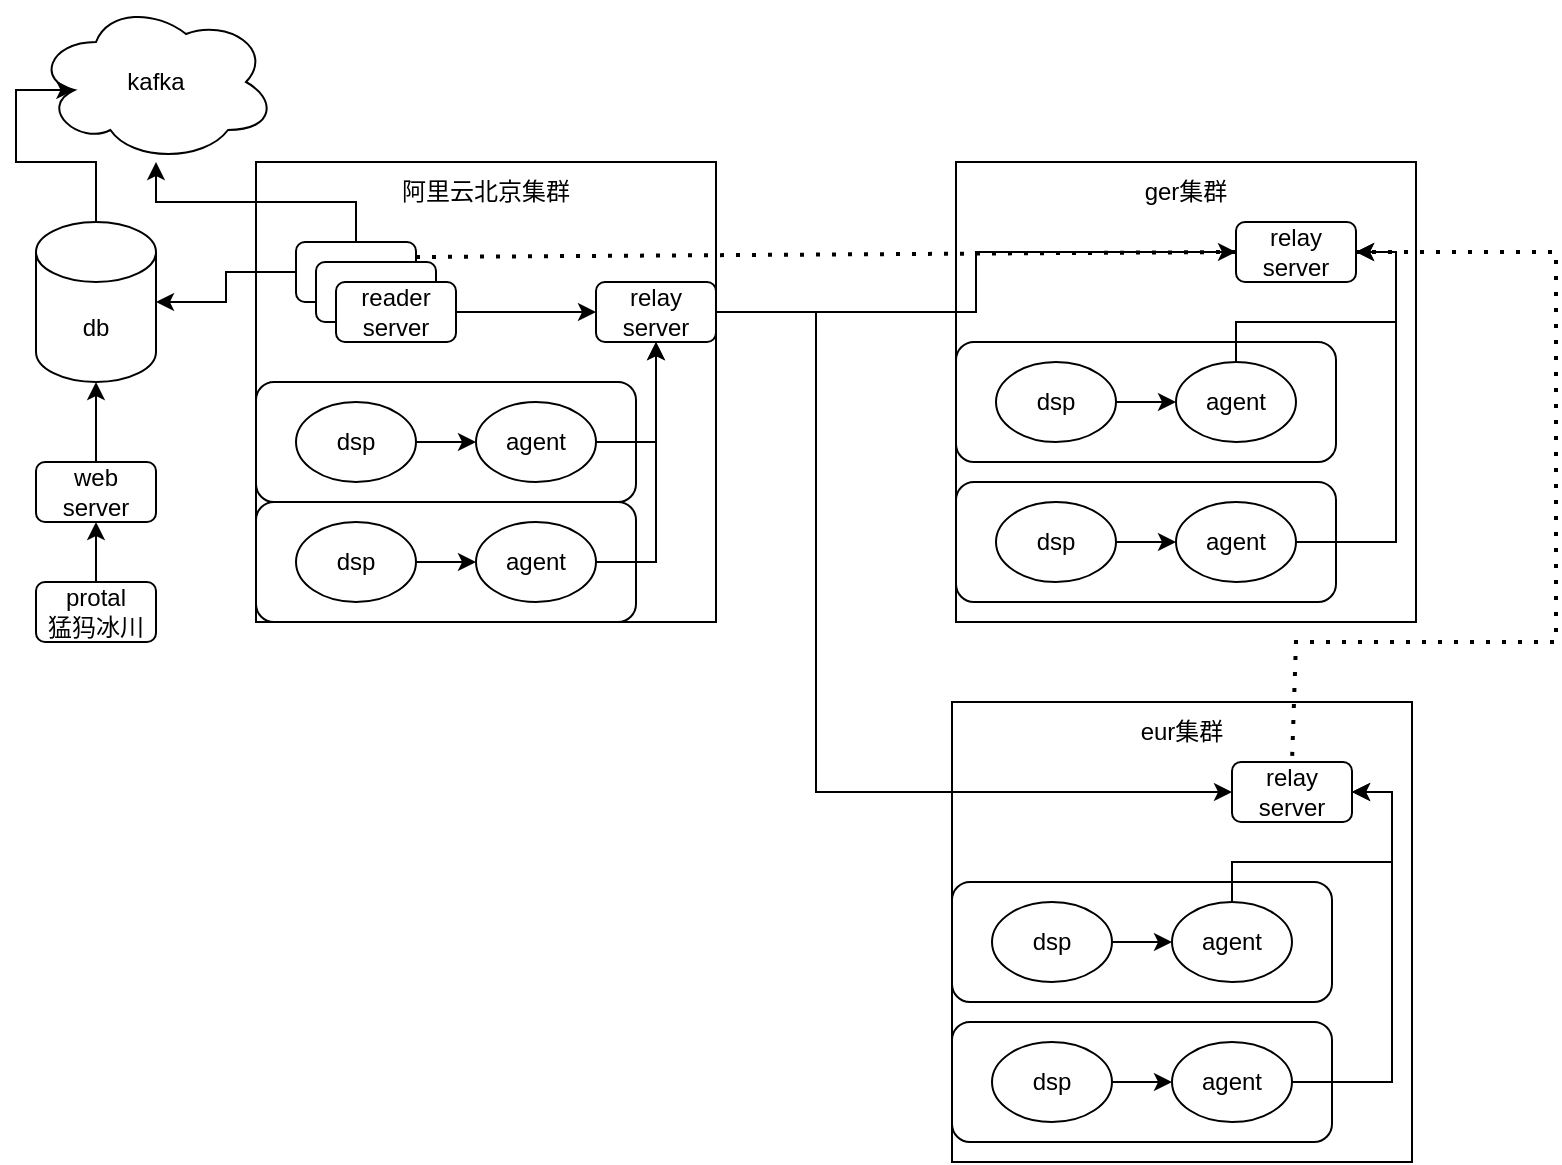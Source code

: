 <mxfile version="24.8.6">
  <diagram name="第 1 页" id="h16P98YxfjOi-2DcsxaN">
    <mxGraphModel dx="1434" dy="761" grid="1" gridSize="10" guides="1" tooltips="1" connect="1" arrows="1" fold="1" page="1" pageScale="1" pageWidth="827" pageHeight="1169" math="0" shadow="0">
      <root>
        <mxCell id="0" />
        <mxCell id="1" parent="0" />
        <mxCell id="ziEL1aapBVA0SsGJ59Rj-91" value="&lt;div&gt;ger集群&lt;/div&gt;&lt;div&gt;&lt;br&gt;&lt;/div&gt;&lt;div&gt;&lt;br&gt;&lt;/div&gt;&lt;div&gt;&lt;br&gt;&lt;/div&gt;&lt;div&gt;&lt;br&gt;&lt;/div&gt;&lt;div&gt;&lt;br&gt;&lt;/div&gt;&lt;div&gt;&lt;br&gt;&lt;/div&gt;&lt;div&gt;&lt;br&gt;&lt;/div&gt;&lt;div&gt;&lt;br&gt;&lt;/div&gt;&lt;div&gt;&lt;br&gt;&lt;/div&gt;&lt;div&gt;&lt;br&gt;&lt;/div&gt;&lt;div&gt;&lt;br&gt;&lt;/div&gt;&lt;div&gt;&lt;br&gt;&lt;/div&gt;&lt;div&gt;&lt;br&gt;&lt;/div&gt;&lt;div&gt;&lt;br&gt;&lt;/div&gt;" style="whiteSpace=wrap;html=1;aspect=fixed;" vertex="1" parent="1">
          <mxGeometry x="480" y="280" width="230" height="230" as="geometry" />
        </mxCell>
        <mxCell id="ziEL1aapBVA0SsGJ59Rj-1" value="&lt;div&gt;阿里云北京集群&lt;/div&gt;&lt;div&gt;&lt;br&gt;&lt;/div&gt;&lt;div&gt;&lt;br&gt;&lt;/div&gt;&lt;div&gt;&lt;br&gt;&lt;/div&gt;&lt;div&gt;&lt;br&gt;&lt;/div&gt;&lt;div&gt;&lt;br&gt;&lt;/div&gt;&lt;div&gt;&lt;br&gt;&lt;/div&gt;&lt;div&gt;&lt;br&gt;&lt;/div&gt;&lt;div&gt;&lt;br&gt;&lt;/div&gt;&lt;div&gt;&lt;br&gt;&lt;/div&gt;&lt;div&gt;&lt;br&gt;&lt;/div&gt;&lt;div&gt;&lt;br&gt;&lt;/div&gt;&lt;div&gt;&lt;br&gt;&lt;/div&gt;&lt;div&gt;&lt;br&gt;&lt;/div&gt;&lt;div&gt;&lt;br&gt;&lt;/div&gt;" style="whiteSpace=wrap;html=1;aspect=fixed;" vertex="1" parent="1">
          <mxGeometry x="130" y="280" width="230" height="230" as="geometry" />
        </mxCell>
        <mxCell id="ziEL1aapBVA0SsGJ59Rj-9" value="db" style="shape=cylinder3;whiteSpace=wrap;html=1;boundedLbl=1;backgroundOutline=1;size=15;" vertex="1" parent="1">
          <mxGeometry x="20" y="310" width="60" height="80" as="geometry" />
        </mxCell>
        <mxCell id="ziEL1aapBVA0SsGJ59Rj-10" value="kafka" style="ellipse;shape=cloud;whiteSpace=wrap;html=1;" vertex="1" parent="1">
          <mxGeometry x="20" y="200" width="120" height="80" as="geometry" />
        </mxCell>
        <mxCell id="ziEL1aapBVA0SsGJ59Rj-15" style="edgeStyle=orthogonalEdgeStyle;rounded=0;orthogonalLoop=1;jettySize=auto;html=1;exitX=0.5;exitY=0;exitDx=0;exitDy=0;" edge="1" parent="1" source="ziEL1aapBVA0SsGJ59Rj-11" target="ziEL1aapBVA0SsGJ59Rj-10">
          <mxGeometry relative="1" as="geometry" />
        </mxCell>
        <mxCell id="ziEL1aapBVA0SsGJ59Rj-11" value="reader" style="rounded=1;whiteSpace=wrap;html=1;" vertex="1" parent="1">
          <mxGeometry x="150" y="320" width="60" height="30" as="geometry" />
        </mxCell>
        <mxCell id="ziEL1aapBVA0SsGJ59Rj-12" value="reader" style="rounded=1;whiteSpace=wrap;html=1;" vertex="1" parent="1">
          <mxGeometry x="160" y="330" width="60" height="30" as="geometry" />
        </mxCell>
        <mxCell id="ziEL1aapBVA0SsGJ59Rj-24" value="" style="edgeStyle=orthogonalEdgeStyle;rounded=0;orthogonalLoop=1;jettySize=auto;html=1;" edge="1" parent="1" source="ziEL1aapBVA0SsGJ59Rj-13" target="ziEL1aapBVA0SsGJ59Rj-23">
          <mxGeometry relative="1" as="geometry" />
        </mxCell>
        <mxCell id="ziEL1aapBVA0SsGJ59Rj-13" value="reader&lt;div&gt;server&lt;/div&gt;" style="rounded=1;whiteSpace=wrap;html=1;" vertex="1" parent="1">
          <mxGeometry x="170" y="340" width="60" height="30" as="geometry" />
        </mxCell>
        <mxCell id="ziEL1aapBVA0SsGJ59Rj-16" style="edgeStyle=orthogonalEdgeStyle;rounded=0;orthogonalLoop=1;jettySize=auto;html=1;exitX=0;exitY=0.5;exitDx=0;exitDy=0;entryX=1;entryY=0.5;entryDx=0;entryDy=0;entryPerimeter=0;" edge="1" parent="1" source="ziEL1aapBVA0SsGJ59Rj-11" target="ziEL1aapBVA0SsGJ59Rj-9">
          <mxGeometry relative="1" as="geometry" />
        </mxCell>
        <mxCell id="ziEL1aapBVA0SsGJ59Rj-71" value="" style="edgeStyle=orthogonalEdgeStyle;rounded=0;orthogonalLoop=1;jettySize=auto;html=1;" edge="1" parent="1" source="ziEL1aapBVA0SsGJ59Rj-18" target="ziEL1aapBVA0SsGJ59Rj-9">
          <mxGeometry relative="1" as="geometry" />
        </mxCell>
        <mxCell id="ziEL1aapBVA0SsGJ59Rj-18" value="web&lt;div&gt;server&lt;/div&gt;" style="rounded=1;whiteSpace=wrap;html=1;" vertex="1" parent="1">
          <mxGeometry x="20" y="430" width="60" height="30" as="geometry" />
        </mxCell>
        <mxCell id="ziEL1aapBVA0SsGJ59Rj-21" style="edgeStyle=orthogonalEdgeStyle;rounded=0;orthogonalLoop=1;jettySize=auto;html=1;exitX=0.5;exitY=0;exitDx=0;exitDy=0;exitPerimeter=0;entryX=0.16;entryY=0.55;entryDx=0;entryDy=0;entryPerimeter=0;" edge="1" parent="1" source="ziEL1aapBVA0SsGJ59Rj-9" target="ziEL1aapBVA0SsGJ59Rj-10">
          <mxGeometry relative="1" as="geometry">
            <Array as="points">
              <mxPoint x="50" y="280" />
              <mxPoint x="10" y="280" />
              <mxPoint x="10" y="244" />
            </Array>
          </mxGeometry>
        </mxCell>
        <mxCell id="ziEL1aapBVA0SsGJ59Rj-123" style="edgeStyle=orthogonalEdgeStyle;rounded=0;orthogonalLoop=1;jettySize=auto;html=1;exitX=1;exitY=0.5;exitDx=0;exitDy=0;entryX=0;entryY=0.5;entryDx=0;entryDy=0;" edge="1" parent="1" source="ziEL1aapBVA0SsGJ59Rj-23" target="ziEL1aapBVA0SsGJ59Rj-26">
          <mxGeometry relative="1" as="geometry" />
        </mxCell>
        <mxCell id="ziEL1aapBVA0SsGJ59Rj-23" value="relay&lt;div&gt;server&lt;/div&gt;" style="rounded=1;whiteSpace=wrap;html=1;" vertex="1" parent="1">
          <mxGeometry x="300" y="340" width="60" height="30" as="geometry" />
        </mxCell>
        <mxCell id="ziEL1aapBVA0SsGJ59Rj-26" value="relay&lt;div&gt;server&lt;/div&gt;" style="rounded=1;whiteSpace=wrap;html=1;" vertex="1" parent="1">
          <mxGeometry x="620" y="310" width="60" height="30" as="geometry" />
        </mxCell>
        <mxCell id="ziEL1aapBVA0SsGJ59Rj-75" style="edgeStyle=orthogonalEdgeStyle;rounded=0;orthogonalLoop=1;jettySize=auto;html=1;exitX=0.5;exitY=0;exitDx=0;exitDy=0;entryX=0.5;entryY=1;entryDx=0;entryDy=0;" edge="1" parent="1" source="ziEL1aapBVA0SsGJ59Rj-74" target="ziEL1aapBVA0SsGJ59Rj-18">
          <mxGeometry relative="1" as="geometry" />
        </mxCell>
        <mxCell id="ziEL1aapBVA0SsGJ59Rj-74" value="protal&lt;div&gt;猛犸冰川&lt;/div&gt;" style="rounded=1;whiteSpace=wrap;html=1;" vertex="1" parent="1">
          <mxGeometry x="20" y="490" width="60" height="30" as="geometry" />
        </mxCell>
        <mxCell id="ziEL1aapBVA0SsGJ59Rj-78" value="" style="rounded=1;whiteSpace=wrap;html=1;" vertex="1" parent="1">
          <mxGeometry x="130" y="390" width="190" height="60" as="geometry" />
        </mxCell>
        <mxCell id="ziEL1aapBVA0SsGJ59Rj-81" value="" style="edgeStyle=orthogonalEdgeStyle;rounded=0;orthogonalLoop=1;jettySize=auto;html=1;" edge="1" parent="1" source="ziEL1aapBVA0SsGJ59Rj-79" target="ziEL1aapBVA0SsGJ59Rj-80">
          <mxGeometry relative="1" as="geometry" />
        </mxCell>
        <mxCell id="ziEL1aapBVA0SsGJ59Rj-79" value="dsp" style="ellipse;whiteSpace=wrap;html=1;" vertex="1" parent="1">
          <mxGeometry x="150" y="400" width="60" height="40" as="geometry" />
        </mxCell>
        <mxCell id="ziEL1aapBVA0SsGJ59Rj-89" style="edgeStyle=orthogonalEdgeStyle;rounded=0;orthogonalLoop=1;jettySize=auto;html=1;exitX=1;exitY=0.5;exitDx=0;exitDy=0;entryX=0.5;entryY=1;entryDx=0;entryDy=0;" edge="1" parent="1" source="ziEL1aapBVA0SsGJ59Rj-80" target="ziEL1aapBVA0SsGJ59Rj-23">
          <mxGeometry relative="1" as="geometry" />
        </mxCell>
        <mxCell id="ziEL1aapBVA0SsGJ59Rj-80" value="agent" style="ellipse;whiteSpace=wrap;html=1;" vertex="1" parent="1">
          <mxGeometry x="240" y="400" width="60" height="40" as="geometry" />
        </mxCell>
        <mxCell id="ziEL1aapBVA0SsGJ59Rj-82" value="" style="rounded=1;whiteSpace=wrap;html=1;" vertex="1" parent="1">
          <mxGeometry x="130" y="450" width="190" height="60" as="geometry" />
        </mxCell>
        <mxCell id="ziEL1aapBVA0SsGJ59Rj-83" value="" style="edgeStyle=orthogonalEdgeStyle;rounded=0;orthogonalLoop=1;jettySize=auto;html=1;" edge="1" parent="1" source="ziEL1aapBVA0SsGJ59Rj-84" target="ziEL1aapBVA0SsGJ59Rj-85">
          <mxGeometry relative="1" as="geometry" />
        </mxCell>
        <mxCell id="ziEL1aapBVA0SsGJ59Rj-84" value="dsp" style="ellipse;whiteSpace=wrap;html=1;" vertex="1" parent="1">
          <mxGeometry x="150" y="460" width="60" height="40" as="geometry" />
        </mxCell>
        <mxCell id="ziEL1aapBVA0SsGJ59Rj-86" style="edgeStyle=orthogonalEdgeStyle;rounded=0;orthogonalLoop=1;jettySize=auto;html=1;exitX=1;exitY=0.5;exitDx=0;exitDy=0;" edge="1" parent="1" source="ziEL1aapBVA0SsGJ59Rj-85" target="ziEL1aapBVA0SsGJ59Rj-23">
          <mxGeometry relative="1" as="geometry" />
        </mxCell>
        <mxCell id="ziEL1aapBVA0SsGJ59Rj-85" value="agent" style="ellipse;whiteSpace=wrap;html=1;" vertex="1" parent="1">
          <mxGeometry x="240" y="460" width="60" height="40" as="geometry" />
        </mxCell>
        <mxCell id="ziEL1aapBVA0SsGJ59Rj-92" value="" style="rounded=1;whiteSpace=wrap;html=1;" vertex="1" parent="1">
          <mxGeometry x="480" y="370" width="190" height="60" as="geometry" />
        </mxCell>
        <mxCell id="ziEL1aapBVA0SsGJ59Rj-93" value="" style="edgeStyle=orthogonalEdgeStyle;rounded=0;orthogonalLoop=1;jettySize=auto;html=1;" edge="1" parent="1" source="ziEL1aapBVA0SsGJ59Rj-94" target="ziEL1aapBVA0SsGJ59Rj-95">
          <mxGeometry relative="1" as="geometry" />
        </mxCell>
        <mxCell id="ziEL1aapBVA0SsGJ59Rj-94" value="dsp" style="ellipse;whiteSpace=wrap;html=1;" vertex="1" parent="1">
          <mxGeometry x="500" y="380" width="60" height="40" as="geometry" />
        </mxCell>
        <mxCell id="ziEL1aapBVA0SsGJ59Rj-107" style="edgeStyle=orthogonalEdgeStyle;rounded=0;orthogonalLoop=1;jettySize=auto;html=1;entryX=1;entryY=0.5;entryDx=0;entryDy=0;" edge="1" parent="1" source="ziEL1aapBVA0SsGJ59Rj-95" target="ziEL1aapBVA0SsGJ59Rj-26">
          <mxGeometry relative="1" as="geometry" />
        </mxCell>
        <mxCell id="ziEL1aapBVA0SsGJ59Rj-95" value="agent" style="ellipse;whiteSpace=wrap;html=1;" vertex="1" parent="1">
          <mxGeometry x="590" y="380" width="60" height="40" as="geometry" />
        </mxCell>
        <mxCell id="ziEL1aapBVA0SsGJ59Rj-100" value="" style="rounded=1;whiteSpace=wrap;html=1;" vertex="1" parent="1">
          <mxGeometry x="480" y="440" width="190" height="60" as="geometry" />
        </mxCell>
        <mxCell id="ziEL1aapBVA0SsGJ59Rj-101" value="" style="edgeStyle=orthogonalEdgeStyle;rounded=0;orthogonalLoop=1;jettySize=auto;html=1;" edge="1" parent="1" source="ziEL1aapBVA0SsGJ59Rj-102" target="ziEL1aapBVA0SsGJ59Rj-103">
          <mxGeometry relative="1" as="geometry" />
        </mxCell>
        <mxCell id="ziEL1aapBVA0SsGJ59Rj-102" value="dsp" style="ellipse;whiteSpace=wrap;html=1;" vertex="1" parent="1">
          <mxGeometry x="500" y="450" width="60" height="40" as="geometry" />
        </mxCell>
        <mxCell id="ziEL1aapBVA0SsGJ59Rj-104" style="edgeStyle=orthogonalEdgeStyle;rounded=0;orthogonalLoop=1;jettySize=auto;html=1;exitX=1;exitY=0.5;exitDx=0;exitDy=0;entryX=1;entryY=0.5;entryDx=0;entryDy=0;" edge="1" parent="1" source="ziEL1aapBVA0SsGJ59Rj-103" target="ziEL1aapBVA0SsGJ59Rj-26">
          <mxGeometry relative="1" as="geometry" />
        </mxCell>
        <mxCell id="ziEL1aapBVA0SsGJ59Rj-103" value="agent" style="ellipse;whiteSpace=wrap;html=1;" vertex="1" parent="1">
          <mxGeometry x="590" y="450" width="60" height="40" as="geometry" />
        </mxCell>
        <mxCell id="ziEL1aapBVA0SsGJ59Rj-108" value="&lt;div&gt;eur集群&lt;/div&gt;&lt;div&gt;&lt;br&gt;&lt;/div&gt;&lt;div&gt;&lt;br&gt;&lt;/div&gt;&lt;div&gt;&lt;br&gt;&lt;/div&gt;&lt;div&gt;&lt;br&gt;&lt;/div&gt;&lt;div&gt;&lt;br&gt;&lt;/div&gt;&lt;div&gt;&lt;br&gt;&lt;/div&gt;&lt;div&gt;&lt;br&gt;&lt;/div&gt;&lt;div&gt;&lt;br&gt;&lt;/div&gt;&lt;div&gt;&lt;br&gt;&lt;/div&gt;&lt;div&gt;&lt;br&gt;&lt;/div&gt;&lt;div&gt;&lt;br&gt;&lt;/div&gt;&lt;div&gt;&lt;br&gt;&lt;/div&gt;&lt;div&gt;&lt;br&gt;&lt;/div&gt;&lt;div&gt;&lt;br&gt;&lt;/div&gt;" style="whiteSpace=wrap;html=1;aspect=fixed;" vertex="1" parent="1">
          <mxGeometry x="478" y="550" width="230" height="230" as="geometry" />
        </mxCell>
        <mxCell id="ziEL1aapBVA0SsGJ59Rj-110" value="relay&lt;div&gt;server&lt;/div&gt;" style="rounded=1;whiteSpace=wrap;html=1;" vertex="1" parent="1">
          <mxGeometry x="618" y="580" width="60" height="30" as="geometry" />
        </mxCell>
        <mxCell id="ziEL1aapBVA0SsGJ59Rj-111" value="" style="rounded=1;whiteSpace=wrap;html=1;" vertex="1" parent="1">
          <mxGeometry x="478" y="640" width="190" height="60" as="geometry" />
        </mxCell>
        <mxCell id="ziEL1aapBVA0SsGJ59Rj-112" value="" style="edgeStyle=orthogonalEdgeStyle;rounded=0;orthogonalLoop=1;jettySize=auto;html=1;" edge="1" parent="1" source="ziEL1aapBVA0SsGJ59Rj-113" target="ziEL1aapBVA0SsGJ59Rj-115">
          <mxGeometry relative="1" as="geometry" />
        </mxCell>
        <mxCell id="ziEL1aapBVA0SsGJ59Rj-113" value="dsp" style="ellipse;whiteSpace=wrap;html=1;" vertex="1" parent="1">
          <mxGeometry x="498" y="650" width="60" height="40" as="geometry" />
        </mxCell>
        <mxCell id="ziEL1aapBVA0SsGJ59Rj-114" style="edgeStyle=orthogonalEdgeStyle;rounded=0;orthogonalLoop=1;jettySize=auto;html=1;entryX=1;entryY=0.5;entryDx=0;entryDy=0;" edge="1" parent="1" source="ziEL1aapBVA0SsGJ59Rj-115" target="ziEL1aapBVA0SsGJ59Rj-110">
          <mxGeometry relative="1" as="geometry" />
        </mxCell>
        <mxCell id="ziEL1aapBVA0SsGJ59Rj-115" value="agent" style="ellipse;whiteSpace=wrap;html=1;" vertex="1" parent="1">
          <mxGeometry x="588" y="650" width="60" height="40" as="geometry" />
        </mxCell>
        <mxCell id="ziEL1aapBVA0SsGJ59Rj-116" value="" style="rounded=1;whiteSpace=wrap;html=1;" vertex="1" parent="1">
          <mxGeometry x="478" y="710" width="190" height="60" as="geometry" />
        </mxCell>
        <mxCell id="ziEL1aapBVA0SsGJ59Rj-117" value="" style="edgeStyle=orthogonalEdgeStyle;rounded=0;orthogonalLoop=1;jettySize=auto;html=1;" edge="1" parent="1" source="ziEL1aapBVA0SsGJ59Rj-118" target="ziEL1aapBVA0SsGJ59Rj-120">
          <mxGeometry relative="1" as="geometry" />
        </mxCell>
        <mxCell id="ziEL1aapBVA0SsGJ59Rj-118" value="dsp" style="ellipse;whiteSpace=wrap;html=1;" vertex="1" parent="1">
          <mxGeometry x="498" y="720" width="60" height="40" as="geometry" />
        </mxCell>
        <mxCell id="ziEL1aapBVA0SsGJ59Rj-119" style="edgeStyle=orthogonalEdgeStyle;rounded=0;orthogonalLoop=1;jettySize=auto;html=1;exitX=1;exitY=0.5;exitDx=0;exitDy=0;entryX=1;entryY=0.5;entryDx=0;entryDy=0;" edge="1" parent="1" source="ziEL1aapBVA0SsGJ59Rj-120" target="ziEL1aapBVA0SsGJ59Rj-110">
          <mxGeometry relative="1" as="geometry" />
        </mxCell>
        <mxCell id="ziEL1aapBVA0SsGJ59Rj-120" value="agent" style="ellipse;whiteSpace=wrap;html=1;" vertex="1" parent="1">
          <mxGeometry x="588" y="720" width="60" height="40" as="geometry" />
        </mxCell>
        <mxCell id="ziEL1aapBVA0SsGJ59Rj-121" value="" style="endArrow=none;dashed=1;html=1;dashPattern=1 3;strokeWidth=2;rounded=0;entryX=0;entryY=0.5;entryDx=0;entryDy=0;exitX=1;exitY=0.25;exitDx=0;exitDy=0;" edge="1" parent="1" source="ziEL1aapBVA0SsGJ59Rj-11" target="ziEL1aapBVA0SsGJ59Rj-26">
          <mxGeometry width="50" height="50" relative="1" as="geometry">
            <mxPoint x="510" y="360" as="sourcePoint" />
            <mxPoint x="560" y="310" as="targetPoint" />
          </mxGeometry>
        </mxCell>
        <mxCell id="ziEL1aapBVA0SsGJ59Rj-125" value="" style="endArrow=none;dashed=1;html=1;dashPattern=1 3;strokeWidth=2;rounded=0;entryX=0.5;entryY=0;entryDx=0;entryDy=0;exitX=1;exitY=0.5;exitDx=0;exitDy=0;" edge="1" parent="1" source="ziEL1aapBVA0SsGJ59Rj-26" target="ziEL1aapBVA0SsGJ59Rj-110">
          <mxGeometry width="50" height="50" relative="1" as="geometry">
            <mxPoint x="470" y="590" as="sourcePoint" />
            <mxPoint x="520" y="540" as="targetPoint" />
            <Array as="points">
              <mxPoint x="780" y="325" />
              <mxPoint x="780" y="520" />
              <mxPoint x="650" y="520" />
            </Array>
          </mxGeometry>
        </mxCell>
        <mxCell id="ziEL1aapBVA0SsGJ59Rj-124" style="edgeStyle=orthogonalEdgeStyle;rounded=0;orthogonalLoop=1;jettySize=auto;html=1;exitX=1;exitY=0.5;exitDx=0;exitDy=0;entryX=0;entryY=0.5;entryDx=0;entryDy=0;" edge="1" parent="1" source="ziEL1aapBVA0SsGJ59Rj-23" target="ziEL1aapBVA0SsGJ59Rj-110">
          <mxGeometry relative="1" as="geometry">
            <Array as="points">
              <mxPoint x="410" y="355" />
              <mxPoint x="410" y="595" />
            </Array>
          </mxGeometry>
        </mxCell>
      </root>
    </mxGraphModel>
  </diagram>
</mxfile>

